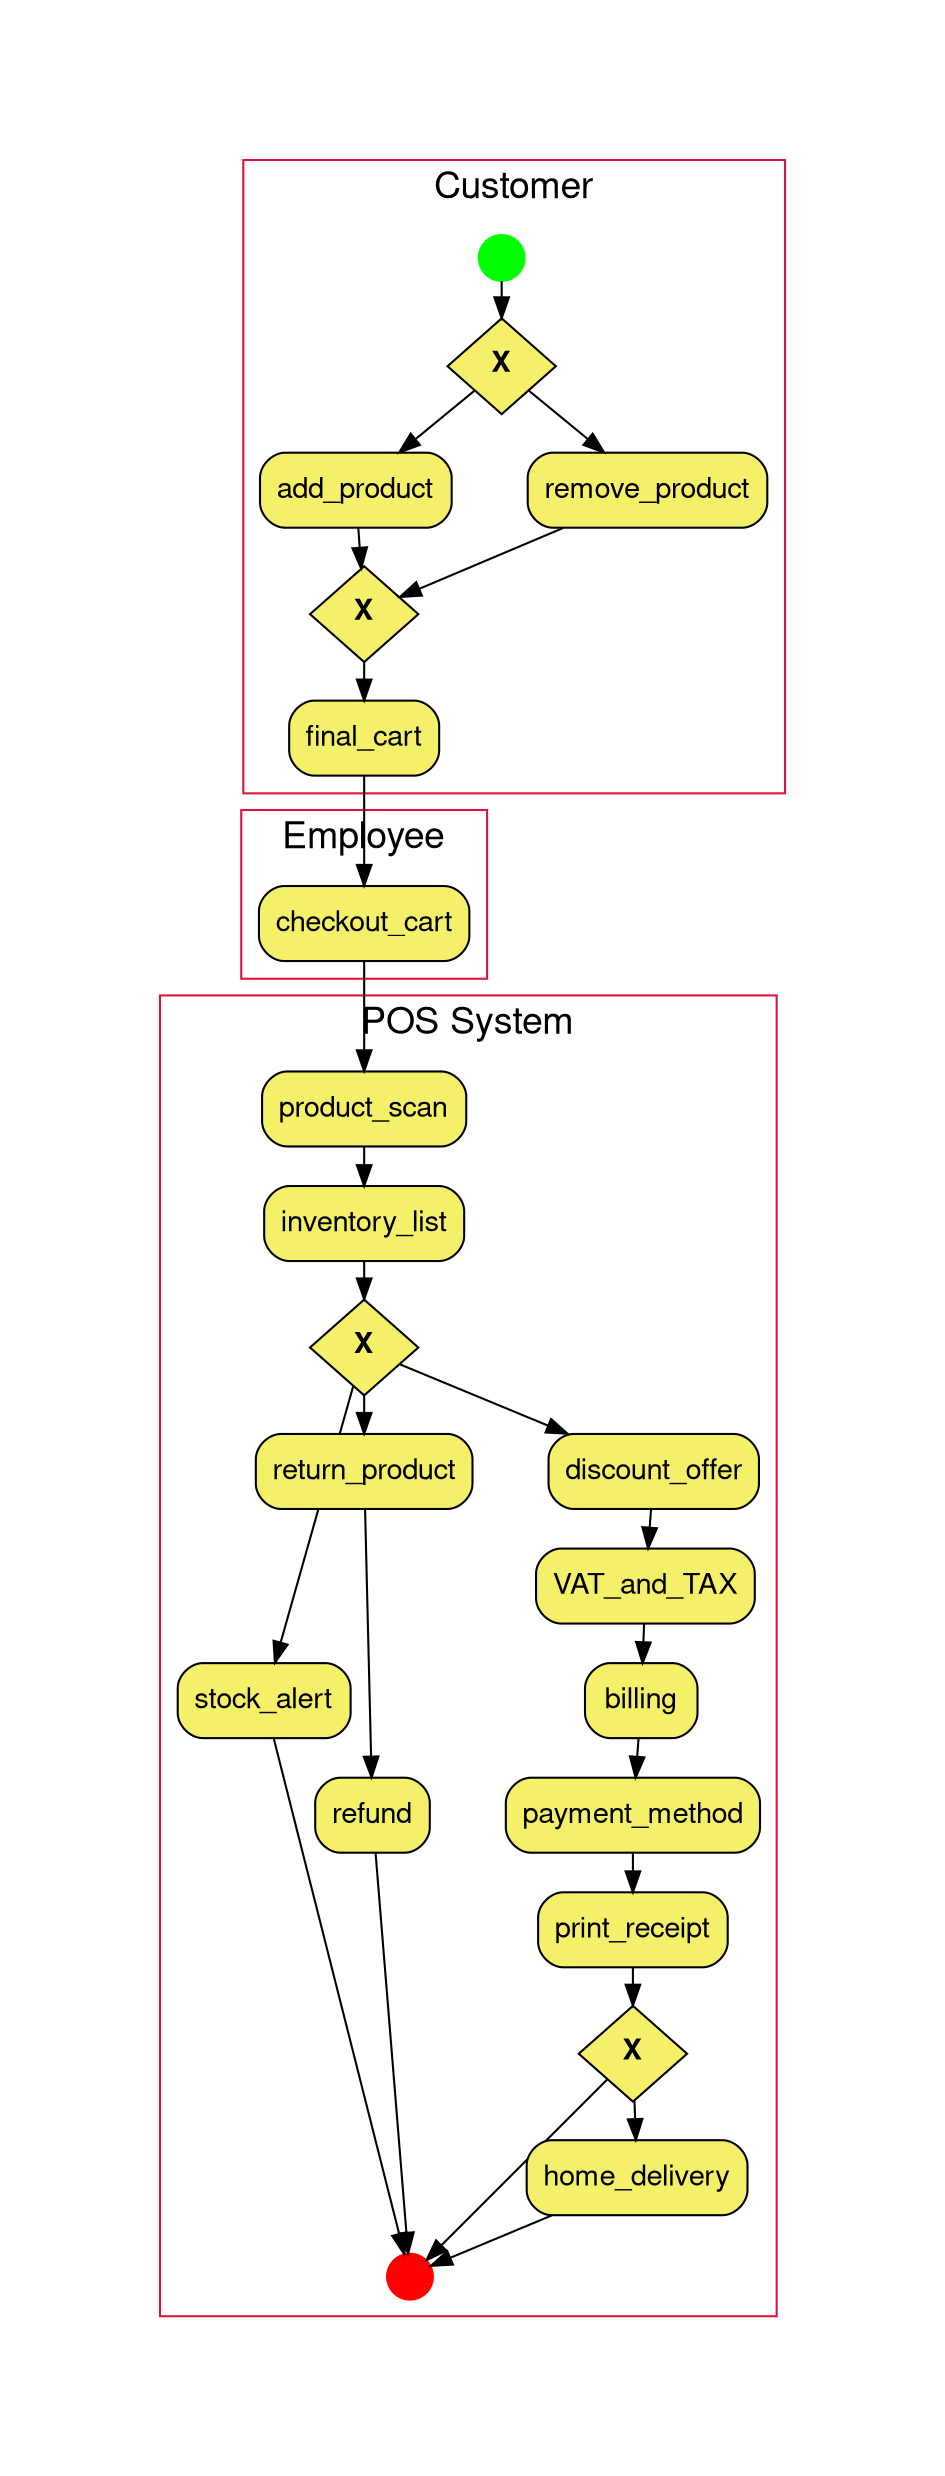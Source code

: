 digraph G {
	fontname="Helvetica,Arial,sans-serif"
    graph [compound = true, ranksep = .5,
        color = crimson, bgcolor = white, fontname="Helvetica,Arial,sans-serif",
        fontsize = 18, labeljust = c, labelloc = t, margin = .9, nodesep = .5,
        rankdir = TB, ranksep = .25, splines = false,
    ]
	node [fontname="Helvetica,Arial,sans-serif", shape="Mrecord", fillcolor="#F4F06A", fontcolor=black, style=filled]
	edge [fontname="Helvetica,Arial,sans-serif"]


	subgraph cluster_0 { 
        label = "Customer";
        
        // shaping the start, end and or nodes for customer
        startCustomer [
            shape=circle, label="", color = green,
			 width = 0.3, fillcolor=green, style=filled
           ];
        or4 [shape=diamond,style=filled,label=<<B>X</B>>,height=.1,width=.1] ;
        or5 [shape=diamond,style=filled,label=<<B>X</B>>,height=.1,width=.1] ;

        startCustomer -> or4;
        or4 -> add_product -> or5;
        or4 -> remove_product -> or5;
        or5 -> final_cart;
		
	}

	subgraph cluster_1 { 
        label = "Employee";

        final_cart -> checkout_cart;


	}

    subgraph cluster_2 { 
        label = "POS System";

        or6 [shape=diamond,style=filled,label=<<B>X</B>>,height=.1,width=.1] ;
        or7 [shape=diamond,style=filled,label=<<B>X</B>>,height=.1,width=.1] ;
        endPOS [
            shape=circle, label="", color = red,
			 width = 0.3, fillcolor=red, style=filled
           ];
        checkout_cart -> product_scan -> inventory_list -> or6;
        or6 -> stock_alert -> endPOS;
        or6 -> return_product -> refund -> endPOS;
        or6 -> discount_offer -> VAT_and_TAX -> billing -> payment_method -> print_receipt -> or7;
        or7 -> endPOS;
        or7 -> home_delivery -> endPOS;

	}


    
}